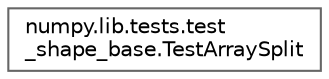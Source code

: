 digraph "Graphical Class Hierarchy"
{
 // LATEX_PDF_SIZE
  bgcolor="transparent";
  edge [fontname=Helvetica,fontsize=10,labelfontname=Helvetica,labelfontsize=10];
  node [fontname=Helvetica,fontsize=10,shape=box,height=0.2,width=0.4];
  rankdir="LR";
  Node0 [id="Node000000",label="numpy.lib.tests.test\l_shape_base.TestArraySplit",height=0.2,width=0.4,color="grey40", fillcolor="white", style="filled",URL="$df/d0e/classnumpy_1_1lib_1_1tests_1_1test__shape__base_1_1TestArraySplit.html",tooltip=" "];
}
